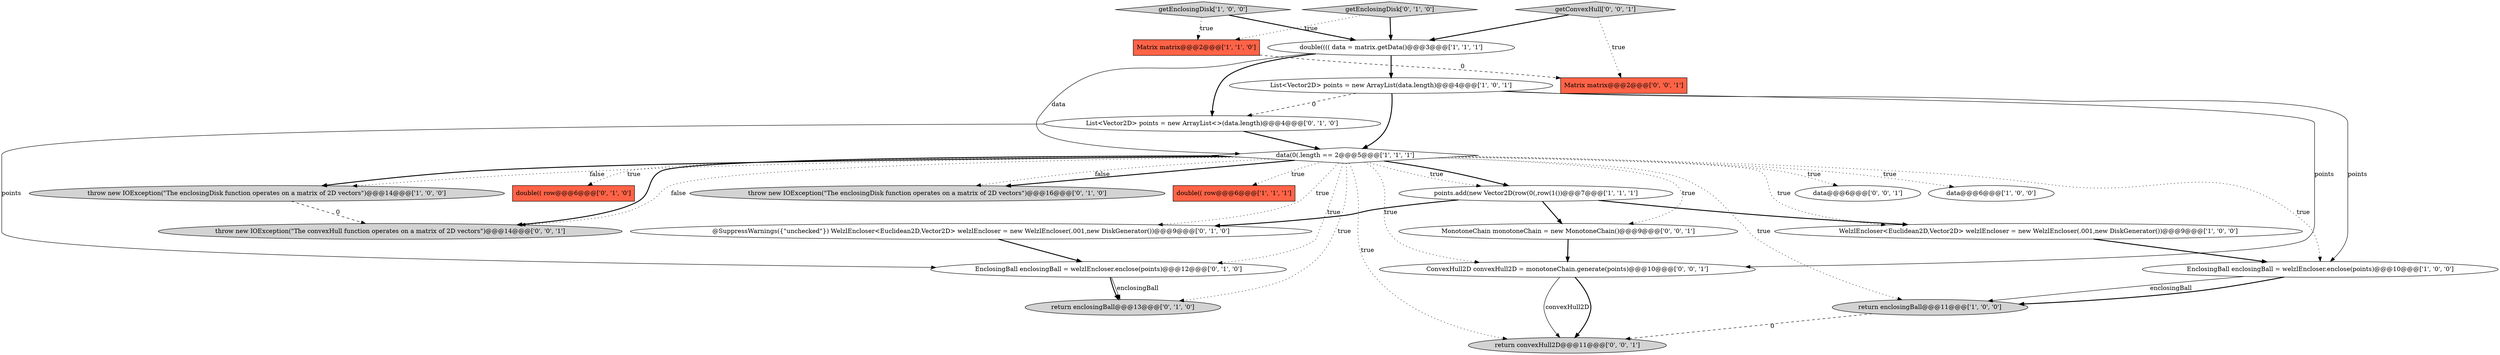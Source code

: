 digraph {
24 [style = filled, label = "MonotoneChain monotoneChain = new MonotoneChain()@@@9@@@['0', '0', '1']", fillcolor = white, shape = ellipse image = "AAA0AAABBB3BBB"];
2 [style = filled, label = "double(((( data = matrix.getData()@@@3@@@['1', '1', '1']", fillcolor = white, shape = ellipse image = "AAA0AAABBB1BBB"];
15 [style = filled, label = "getEnclosingDisk['0', '1', '0']", fillcolor = lightgray, shape = diamond image = "AAA0AAABBB2BBB"];
11 [style = filled, label = "EnclosingBall enclosingBall = welzlEncloser.enclose(points)@@@10@@@['1', '0', '0']", fillcolor = white, shape = ellipse image = "AAA0AAABBB1BBB"];
19 [style = filled, label = "data@@@6@@@['0', '0', '1']", fillcolor = white, shape = ellipse image = "AAA0AAABBB3BBB"];
0 [style = filled, label = "data@@@6@@@['1', '0', '0']", fillcolor = white, shape = ellipse image = "AAA0AAABBB1BBB"];
17 [style = filled, label = "double(( row@@@6@@@['0', '1', '0']", fillcolor = tomato, shape = box image = "AAA0AAABBB2BBB"];
25 [style = filled, label = "ConvexHull2D convexHull2D = monotoneChain.generate(points)@@@10@@@['0', '0', '1']", fillcolor = white, shape = ellipse image = "AAA0AAABBB3BBB"];
6 [style = filled, label = "getEnclosingDisk['1', '0', '0']", fillcolor = lightgray, shape = diamond image = "AAA0AAABBB1BBB"];
1 [style = filled, label = "WelzlEncloser<Euclidean2D,Vector2D> welzlEncloser = new WelzlEncloser(.001,new DiskGenerator())@@@9@@@['1', '0', '0']", fillcolor = white, shape = ellipse image = "AAA0AAABBB1BBB"];
12 [style = filled, label = "List<Vector2D> points = new ArrayList<>(data.length)@@@4@@@['0', '1', '0']", fillcolor = white, shape = ellipse image = "AAA1AAABBB2BBB"];
16 [style = filled, label = "@SuppressWarnings({\"unchecked\"}) WelzlEncloser<Euclidean2D,Vector2D> welzlEncloser = new WelzlEncloser(.001,new DiskGenerator())@@@9@@@['0', '1', '0']", fillcolor = white, shape = ellipse image = "AAA0AAABBB2BBB"];
9 [style = filled, label = "Matrix matrix@@@2@@@['1', '1', '0']", fillcolor = tomato, shape = box image = "AAA0AAABBB1BBB"];
3 [style = filled, label = "data(0(.length == 2@@@5@@@['1', '1', '1']", fillcolor = white, shape = diamond image = "AAA0AAABBB1BBB"];
18 [style = filled, label = "EnclosingBall enclosingBall = welzlEncloser.enclose(points)@@@12@@@['0', '1', '0']", fillcolor = white, shape = ellipse image = "AAA0AAABBB2BBB"];
21 [style = filled, label = "throw new IOException(\"The convexHull function operates on a matrix of 2D vectors\")@@@14@@@['0', '0', '1']", fillcolor = lightgray, shape = ellipse image = "AAA0AAABBB3BBB"];
14 [style = filled, label = "throw new IOException(\"The enclosingDisk function operates on a matrix of 2D vectors\")@@@16@@@['0', '1', '0']", fillcolor = lightgray, shape = ellipse image = "AAA0AAABBB2BBB"];
8 [style = filled, label = "List<Vector2D> points = new ArrayList(data.length)@@@4@@@['1', '0', '1']", fillcolor = white, shape = ellipse image = "AAA0AAABBB1BBB"];
13 [style = filled, label = "return enclosingBall@@@13@@@['0', '1', '0']", fillcolor = lightgray, shape = ellipse image = "AAA0AAABBB2BBB"];
5 [style = filled, label = "points.add(new Vector2D(row(0(,row(1())@@@7@@@['1', '1', '1']", fillcolor = white, shape = ellipse image = "AAA0AAABBB1BBB"];
20 [style = filled, label = "return convexHull2D@@@11@@@['0', '0', '1']", fillcolor = lightgray, shape = ellipse image = "AAA0AAABBB3BBB"];
10 [style = filled, label = "return enclosingBall@@@11@@@['1', '0', '0']", fillcolor = lightgray, shape = ellipse image = "AAA0AAABBB1BBB"];
23 [style = filled, label = "Matrix matrix@@@2@@@['0', '0', '1']", fillcolor = tomato, shape = box image = "AAA0AAABBB3BBB"];
7 [style = filled, label = "throw new IOException(\"The enclosingDisk function operates on a matrix of 2D vectors\")@@@14@@@['1', '0', '0']", fillcolor = lightgray, shape = ellipse image = "AAA0AAABBB1BBB"];
4 [style = filled, label = "double(( row@@@6@@@['1', '1', '1']", fillcolor = tomato, shape = box image = "AAA0AAABBB1BBB"];
22 [style = filled, label = "getConvexHull['0', '0', '1']", fillcolor = lightgray, shape = diamond image = "AAA0AAABBB3BBB"];
22->2 [style = bold, label=""];
22->23 [style = dotted, label="true"];
3->7 [style = dotted, label="false"];
3->14 [style = bold, label=""];
25->20 [style = solid, label="convexHull2D"];
3->1 [style = dotted, label="true"];
16->18 [style = bold, label=""];
25->20 [style = bold, label=""];
3->19 [style = dotted, label="true"];
5->1 [style = bold, label=""];
3->20 [style = dotted, label="true"];
3->21 [style = bold, label=""];
12->18 [style = solid, label="points"];
11->10 [style = solid, label="enclosingBall"];
18->13 [style = bold, label=""];
3->17 [style = dotted, label="true"];
3->7 [style = bold, label=""];
3->5 [style = bold, label=""];
15->2 [style = bold, label=""];
6->2 [style = bold, label=""];
8->3 [style = bold, label=""];
2->8 [style = bold, label=""];
1->11 [style = bold, label=""];
18->13 [style = solid, label="enclosingBall"];
3->0 [style = dotted, label="true"];
3->10 [style = dotted, label="true"];
7->21 [style = dashed, label="0"];
11->10 [style = bold, label=""];
8->12 [style = dashed, label="0"];
3->14 [style = dotted, label="false"];
5->24 [style = bold, label=""];
3->4 [style = dotted, label="true"];
12->3 [style = bold, label=""];
3->18 [style = dotted, label="true"];
3->11 [style = dotted, label="true"];
8->11 [style = solid, label="points"];
9->23 [style = dashed, label="0"];
3->25 [style = dotted, label="true"];
6->9 [style = dotted, label="true"];
15->9 [style = dotted, label="true"];
24->25 [style = bold, label=""];
2->3 [style = solid, label="data"];
8->25 [style = solid, label="points"];
3->16 [style = dotted, label="true"];
3->5 [style = dotted, label="true"];
10->20 [style = dashed, label="0"];
5->16 [style = bold, label=""];
3->13 [style = dotted, label="true"];
3->24 [style = dotted, label="true"];
2->12 [style = bold, label=""];
3->21 [style = dotted, label="false"];
}
